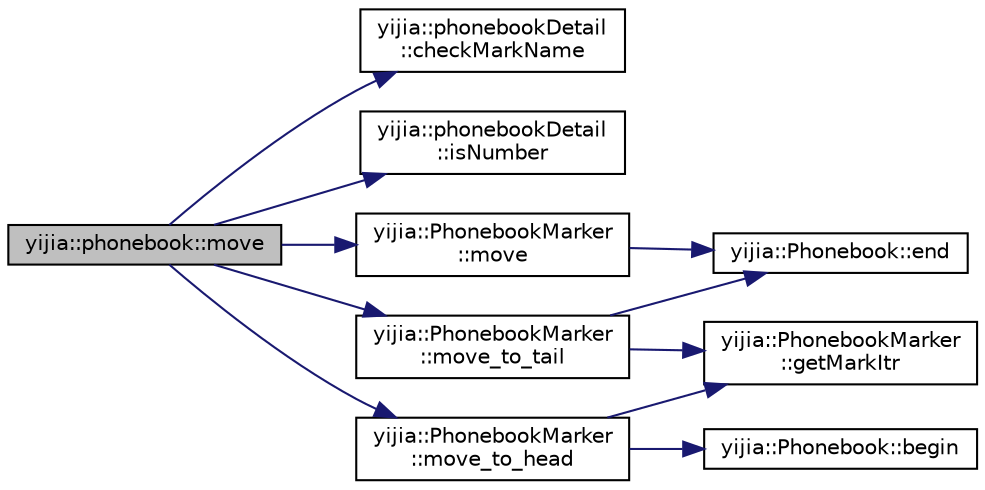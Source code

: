 digraph "yijia::phonebook::move"
{
 // LATEX_PDF_SIZE
  edge [fontname="Helvetica",fontsize="10",labelfontname="Helvetica",labelfontsize="10"];
  node [fontname="Helvetica",fontsize="10",shape=record];
  rankdir="LR";
  Node1 [label="yijia::phonebook::move",height=0.2,width=0.4,color="black", fillcolor="grey75", style="filled", fontcolor="black",tooltip=" "];
  Node1 -> Node2 [color="midnightblue",fontsize="10",style="solid",fontname="Helvetica"];
  Node2 [label="yijia::phonebookDetail\l::checkMarkName",height=0.2,width=0.4,color="black", fillcolor="white", style="filled",URL="$namespaceyijia_1_1phonebook_detail.html#ab347a5e5be9500ae1ad71f9309dbbffd",tooltip=" "];
  Node1 -> Node3 [color="midnightblue",fontsize="10",style="solid",fontname="Helvetica"];
  Node3 [label="yijia::phonebookDetail\l::isNumber",height=0.2,width=0.4,color="black", fillcolor="white", style="filled",URL="$namespaceyijia_1_1phonebook_detail.html#ab236ac7999e73df697f1cb7cae14d773",tooltip=" "];
  Node1 -> Node4 [color="midnightblue",fontsize="10",style="solid",fontname="Helvetica"];
  Node4 [label="yijia::PhonebookMarker\l::move",height=0.2,width=0.4,color="black", fillcolor="white", style="filled",URL="$classyijia_1_1_phonebook_marker.html#a19a89fca74941cc969ace5b0332b4d37",tooltip=" "];
  Node4 -> Node5 [color="midnightblue",fontsize="10",style="solid",fontname="Helvetica"];
  Node5 [label="yijia::Phonebook::end",height=0.2,width=0.4,color="black", fillcolor="white", style="filled",URL="$classyijia_1_1_phonebook.html#a4955183151a0254ae3f6efcb32b5cda8",tooltip=" "];
  Node1 -> Node6 [color="midnightblue",fontsize="10",style="solid",fontname="Helvetica"];
  Node6 [label="yijia::PhonebookMarker\l::move_to_head",height=0.2,width=0.4,color="black", fillcolor="white", style="filled",URL="$classyijia_1_1_phonebook_marker.html#aec0acb6d3d3136457e14071284c381bc",tooltip=" "];
  Node6 -> Node7 [color="midnightblue",fontsize="10",style="solid",fontname="Helvetica"];
  Node7 [label="yijia::Phonebook::begin",height=0.2,width=0.4,color="black", fillcolor="white", style="filled",URL="$classyijia_1_1_phonebook.html#a4951b3547a04c0119b61c717a36d7ba4",tooltip=" "];
  Node6 -> Node8 [color="midnightblue",fontsize="10",style="solid",fontname="Helvetica"];
  Node8 [label="yijia::PhonebookMarker\l::getMarkItr",height=0.2,width=0.4,color="black", fillcolor="white", style="filled",URL="$classyijia_1_1_phonebook_marker.html#a198995d5615c29162c7edc948781319a",tooltip=" "];
  Node1 -> Node9 [color="midnightblue",fontsize="10",style="solid",fontname="Helvetica"];
  Node9 [label="yijia::PhonebookMarker\l::move_to_tail",height=0.2,width=0.4,color="black", fillcolor="white", style="filled",URL="$classyijia_1_1_phonebook_marker.html#a47e0769dc92e892b3a8ef2a23912bc2e",tooltip=" "];
  Node9 -> Node5 [color="midnightblue",fontsize="10",style="solid",fontname="Helvetica"];
  Node9 -> Node8 [color="midnightblue",fontsize="10",style="solid",fontname="Helvetica"];
}
